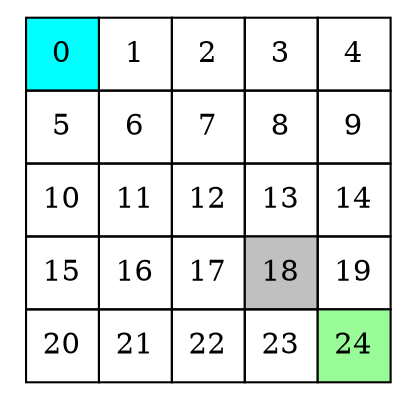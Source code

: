 digraph G
{
node [shape=plaintext]
a[label=<<TABLE BORDER="0" CELLBORDER="1" CELLSPACING="0">
<TR>
<TD width="35" height="35" fixedsize="true" BGCOLOR="cyan">0</TD>
<TD width="35" height="35" fixedsize="true">1</TD>
<TD width="35" height="35" fixedsize="true">2</TD>
<TD width="35" height="35" fixedsize="true">3</TD>
<TD width="35" height="35" fixedsize="true">4</TD>
</TR>
<TR>
<TD width="35" height="35" fixedsize="true">5</TD>
<TD width="35" height="35" fixedsize="true">6</TD>
<TD width="35" height="35" fixedsize="true">7</TD>
<TD width="35" height="35" fixedsize="true">8</TD>
<TD width="35" height="35" fixedsize="true">9</TD>
</TR>
<TR>
<TD width="35" height="35" fixedsize="true">10</TD>
<TD width="35" height="35" fixedsize="true">11</TD>
<TD width="35" height="35" fixedsize="true">12</TD>
<TD width="35" height="35" fixedsize="true">13</TD>
<TD width="35" height="35" fixedsize="true">14</TD>
</TR>
<TR>
<TD width="35" height="35" fixedsize="true">15</TD>
<TD width="35" height="35" fixedsize="true">16</TD>
<TD width="35" height="35" fixedsize="true">17</TD>
<TD width="35" height="35" fixedsize="true" BGCOLOR="gray">18</TD>
<TD width="35" height="35" fixedsize="true">19</TD>
</TR>
<TR>
<TD width="35" height="35" fixedsize="true">20</TD>
<TD width="35" height="35" fixedsize="true">21</TD>
<TD width="35" height="35" fixedsize="true">22</TD>
<TD width="35" height="35" fixedsize="true">23</TD>
<TD width="35" height="35" fixedsize="true" BGCOLOR="palegreen">24</TD>
</TR>
 </TABLE>>];
}
